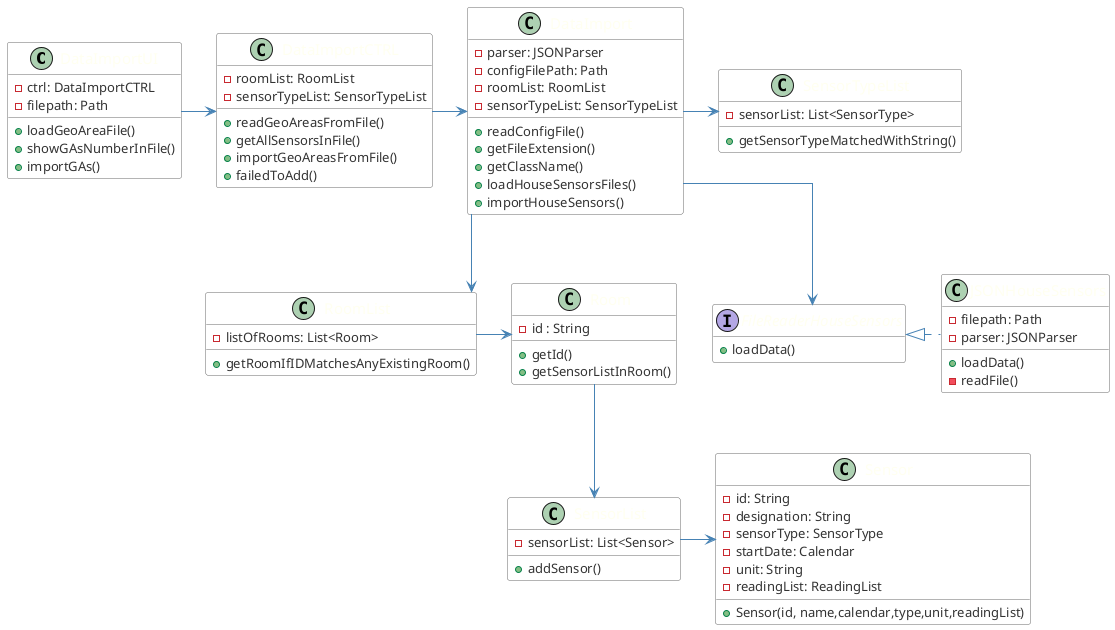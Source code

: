 @startuml
skinparam linetype ortho
hide empty members

skinparam class {
	ArrowColor SteelBlue
	BorderColor Dimgray
	HeaderBackgroundColor SteelBlue
	BackgroundColor White
	FontName Calibri bold
	AttributeFontColor #333
	AttributeFontName Calibri
	AttributeFontSize 13
	FontColor Ivory
	FontSize 15
}

class DataImportUI{
- ctrl: DataImportCTRL
- filepath: Path

+ loadGeoAreaFile()
+ showGAsNumberInFile()
+ importGAs()
}

class DataImportCTRL{
- roomList: RoomList
- sensorTypeList: SensorTypeList

+ readGeoAreasFromFile()
+ getAllSensorsInFile()
+ importGeoAreasFromFile()
+ failedToAdd()
}

class DataImport{
- parser: JSONParser
- configFilePath: Path
- roomList: RoomList
- sensorTypeList: SensorTypeList

+ readConfigFile()
+ getFileExtension()
+ getClassName()
+ loadHouseSensorsFiles()
+ importHouseSensors()
}

interface FileReaderHouseSensors {
+ loadData()
}

class JSONHouseSensors{
- filepath: Path
- parser: JSONParser

+ loadData()
- readFile()
}

class RoomList {
- listOfRooms: List<Room>

+ getRoomIfIDMatchesAnyExistingRoom()
}


class Room {
- id : String

+ getId()
+ getSensorListInRoom()
 }


class SensorTypeList{
- sensorList: List<SensorType>

+ getSensorTypeMatchedWithString()
}

class SensorList{
- sensorList: List<Sensor>

+ addSensor()
}

class Sensor {
- id: String
- designation: String
- sensorType: SensorType
- startDate: Calendar
- unit: String
- readingList: ReadingList

+ Sensor(id, name,calendar,type,unit,readingList)
}

RoomList -> Room
Room --> SensorList
SensorList -> Sensor
DataImportUI -> DataImportCTRL
DataImportCTRL -> DataImport
DataImport -> SensorTypeList
DataImport --> RoomList
DataImport --> FileReaderHouseSensors
FileReaderHouseSensors <|. JSONHouseSensors


@enduml